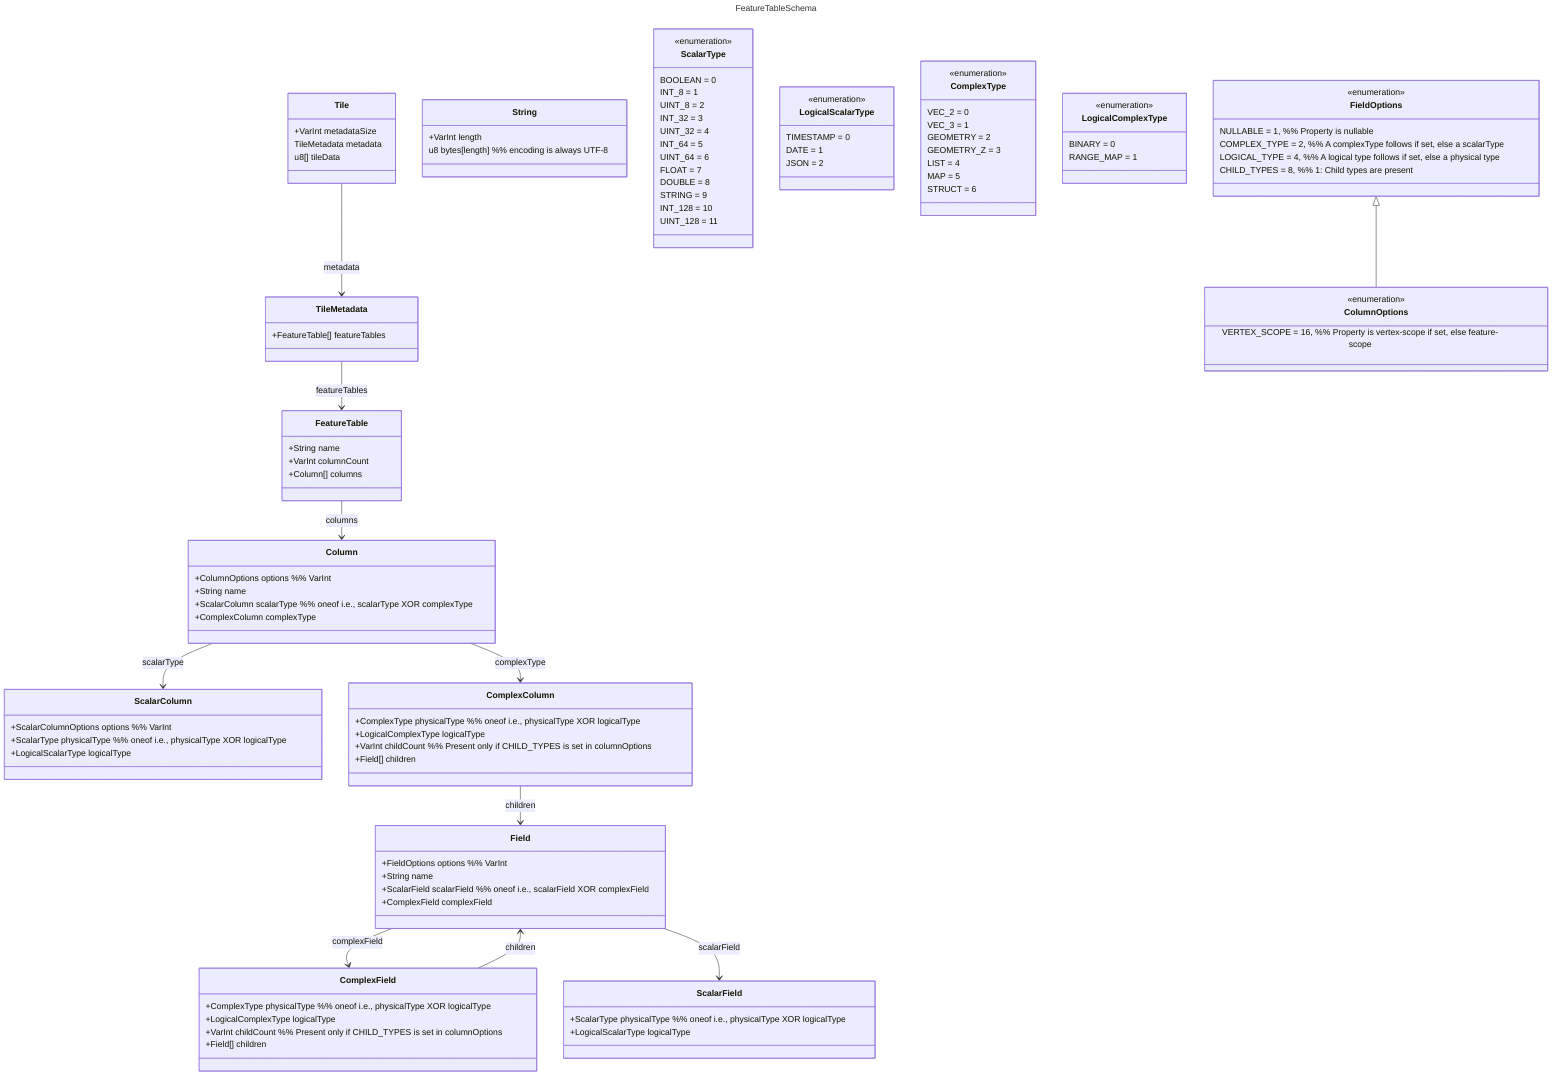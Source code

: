 ---
title: FeatureTableSchema
config:
  class:
    hideEmptyMembersBox: true
---
classDiagram
    %% ---------------- Tile ----------------
    class Tile {
	  +VarInt metadataSize
	  TileMetadata metadata
      u8[] tileData
    }

    %% ---------------- TileMetadata ----------------
    class TileMetadata {
      +FeatureTable[] featureTables
    }

    %% ---------------- FeatureTable ----------------
    class FeatureTable {
      +String name
      +VarInt columnCount
      +Column[] columns
    }

    %% ---------------- Column ----------------
    class Column {
      +ColumnOptions options %% VarInt
      +String name
      +ScalarColumn scalarType %% oneof i.e., scalarType XOR complexType
      +ComplexColumn complexType
    }

    %% ---------------- ScalarColumn ----------------
    class ScalarColumn {
      +ScalarColumnOptions options %% VarInt

      +ScalarType physicalType %% oneof i.e., physicalType XOR logicalType
      +LogicalScalarType logicalType
    }

    %% ---------------- ComplexColumn ----------------
    class ComplexColumn {
      +ComplexType physicalType %% oneof i.e., physicalType XOR logicalType
      +LogicalComplexType logicalType
      +VarInt childCount %% Present only if CHILD_TYPES is set in columnOptions
      +Field[] children
    }

    %% ---------------- Field ----------------
    class Field {
      +FieldOptions options %% VarInt
      +String name
      +ScalarField scalarField %% oneof i.e., scalarField XOR complexField
      +ComplexField complexField
    }

    %% ---------------- ScalarField ----------------
    class ScalarField {
      +ScalarType physicalType %% oneof i.e., physicalType XOR logicalType
      +LogicalScalarType logicalType
    }

    %% ---------------- ComplexField ----------------
    class ComplexField {
      +ComplexType physicalType %% oneof i.e., physicalType XOR logicalType
      +LogicalComplexType logicalType
      +VarInt childCount %% Present only if CHILD_TYPES is set in columnOptions
      +Field[] children
    }

    %% ---------------- String ------------------
    class String {
      +VarInt length
      u8 bytes[length] %% encoding is always UTF-8
    }

    %% ---------------- Enumerations ----------------
    class ScalarType {
      <<enumeration>>
      BOOLEAN = 0
      INT_8 = 1
      UINT_8 = 2
      INT_32 = 3
      UINT_32 = 4
      INT_64 = 5
      UINT_64 = 6
      FLOAT = 7
      DOUBLE = 8
      STRING = 9
      INT_128 = 10
      UINT_128 = 11
    }

    class LogicalScalarType {
      <<enumeration>>
      TIMESTAMP = 0
      DATE = 1
      JSON = 2
    }

    class ComplexType {
      <<enumeration>>
      VEC_2 = 0
      VEC_3 = 1
      GEOMETRY = 2
      GEOMETRY_Z = 3
      LIST = 4
      MAP = 5
      STRUCT = 6
    }

    class LogicalComplexType {
      <<enumeration>>
      BINARY = 0
      RANGE_MAP = 1
    }

    class FieldOptions {
      <<enumeration>>
      NULLABLE = 1, %% Property is nullable
      COMPLEX_TYPE = 2, %% A complexType follows if set, else a scalarType
      LOGICAL_TYPE = 4, %% A logical type follows if set, else a physical type
      CHILD_TYPES = 8, %% 1: Child types are present
    }

    class ColumnOptions {
      <<enumeration>>
      VERTEX_SCOPE = 16, %% Property is vertex-scope if set, else feature-scope
    }

    %% ---------------- Associations ----------------
    FieldOptions <|-- ColumnOptions
	Tile --> TileMetadata : metadata
    TileMetadata --> FeatureTable : featureTables
    FeatureTable --> Column : columns
    Column --> ScalarColumn : scalarType
    Column --> ComplexColumn : complexType
    ComplexColumn --> Field : children
    ComplexField --> Field : children
    Field --> ComplexField : complexField
    Field --> ScalarField : scalarField